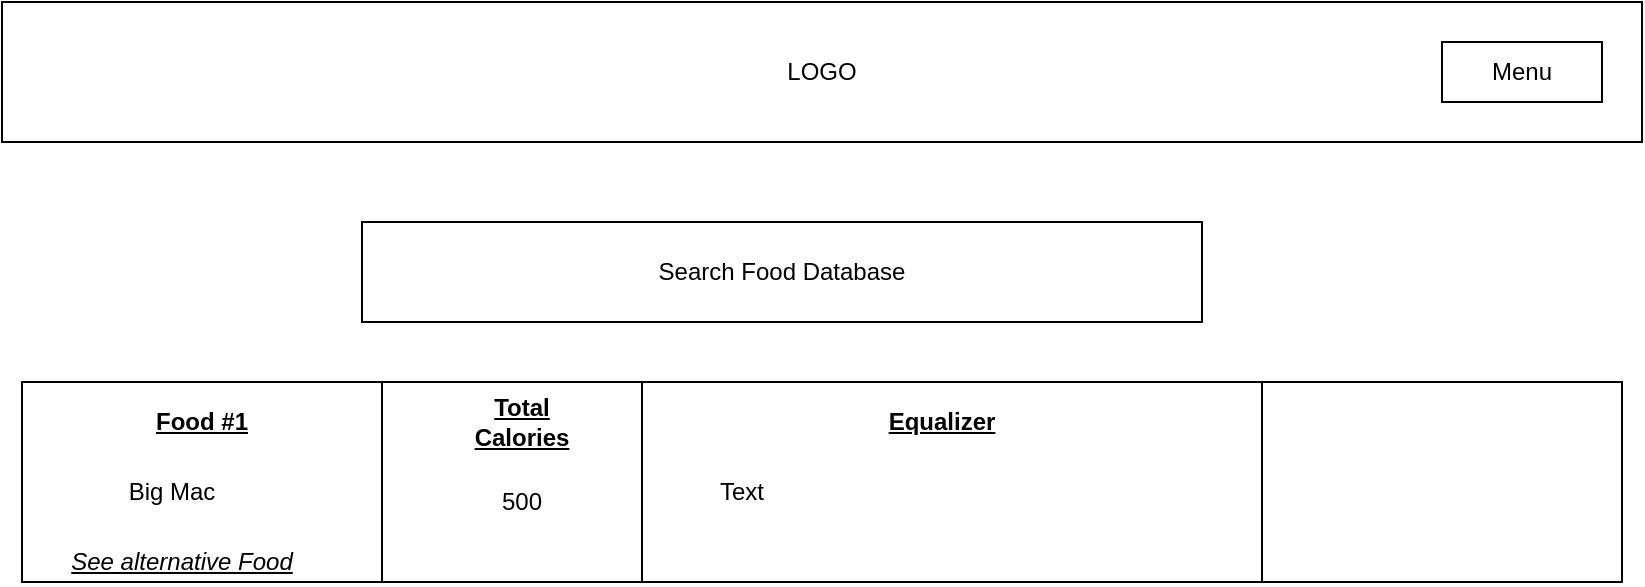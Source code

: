<mxfile version="10.6.6" type="github"><diagram id="qOpZc0KY7BSYEsK8dmDN" name="Page-1"><mxGraphModel dx="840" dy="484" grid="1" gridSize="10" guides="1" tooltips="1" connect="1" arrows="1" fold="1" page="1" pageScale="1" pageWidth="850" pageHeight="1100" math="0" shadow="0"><root><mxCell id="0"/><mxCell id="1" parent="0"/><mxCell id="sMz_OvL9gWngptJ9J7hZ-1" value="LOGO" style="rounded=0;whiteSpace=wrap;html=1;" parent="1" vertex="1"><mxGeometry x="20" y="20" width="820" height="70" as="geometry"/></mxCell><mxCell id="sMz_OvL9gWngptJ9J7hZ-2" value="Menu" style="rounded=0;whiteSpace=wrap;html=1;" parent="1" vertex="1"><mxGeometry x="740" y="40" width="80" height="30" as="geometry"/></mxCell><mxCell id="sMz_OvL9gWngptJ9J7hZ-3" value="Search Food Database" style="rounded=0;whiteSpace=wrap;html=1;" parent="1" vertex="1"><mxGeometry x="200" y="130" width="420" height="50" as="geometry"/></mxCell><mxCell id="sMz_OvL9gWngptJ9J7hZ-5" value="" style="rounded=0;whiteSpace=wrap;html=1;" parent="1" vertex="1"><mxGeometry x="30" y="210" width="800" height="100" as="geometry"/></mxCell><mxCell id="sMz_OvL9gWngptJ9J7hZ-7" value="" style="endArrow=none;html=1;" parent="1" edge="1"><mxGeometry width="50" height="50" relative="1" as="geometry"><mxPoint x="210" y="310" as="sourcePoint"/><mxPoint x="210" y="210" as="targetPoint"/><Array as="points"><mxPoint x="210" y="265"/></Array></mxGeometry></mxCell><mxCell id="sMz_OvL9gWngptJ9J7hZ-8" value="Food #1" style="text;html=1;strokeColor=none;fillColor=none;align=center;verticalAlign=middle;whiteSpace=wrap;rounded=0;fontStyle=5" parent="1" vertex="1"><mxGeometry x="50" y="220" width="140" height="20" as="geometry"/></mxCell><mxCell id="sMz_OvL9gWngptJ9J7hZ-9" value="See alternative Food" style="text;html=1;strokeColor=none;fillColor=none;align=center;verticalAlign=middle;whiteSpace=wrap;rounded=0;fontStyle=6" parent="1" vertex="1"><mxGeometry x="50" y="290" width="120" height="20" as="geometry"/></mxCell><mxCell id="sMz_OvL9gWngptJ9J7hZ-10" value="Total Calories" style="text;html=1;strokeColor=none;fillColor=none;align=center;verticalAlign=middle;whiteSpace=wrap;rounded=0;fontStyle=5" parent="1" vertex="1"><mxGeometry x="260" y="220" width="40" height="20" as="geometry"/></mxCell><mxCell id="sMz_OvL9gWngptJ9J7hZ-11" value="Big Mac" style="text;html=1;strokeColor=none;fillColor=none;align=center;verticalAlign=middle;whiteSpace=wrap;rounded=0;" parent="1" vertex="1"><mxGeometry x="50" y="255" width="110" height="20" as="geometry"/></mxCell><mxCell id="sMz_OvL9gWngptJ9J7hZ-12" value="" style="endArrow=none;html=1;" parent="1" edge="1"><mxGeometry width="50" height="50" relative="1" as="geometry"><mxPoint x="340" y="310" as="sourcePoint"/><mxPoint x="340" y="210" as="targetPoint"/><Array as="points"><mxPoint x="340" y="265"/></Array></mxGeometry></mxCell><mxCell id="sMz_OvL9gWngptJ9J7hZ-13" value="500" style="text;html=1;strokeColor=none;fillColor=none;align=center;verticalAlign=middle;whiteSpace=wrap;rounded=0;" parent="1" vertex="1"><mxGeometry x="260" y="260" width="40" height="20" as="geometry"/></mxCell><mxCell id="sMz_OvL9gWngptJ9J7hZ-14" value="" style="endArrow=none;html=1;" parent="1" edge="1"><mxGeometry width="50" height="50" relative="1" as="geometry"><mxPoint x="650" y="310" as="sourcePoint"/><mxPoint x="650" y="210" as="targetPoint"/><Array as="points"><mxPoint x="650" y="265"/></Array></mxGeometry></mxCell><mxCell id="sMz_OvL9gWngptJ9J7hZ-15" value="Equalizer" style="text;html=1;strokeColor=none;fillColor=none;align=center;verticalAlign=middle;whiteSpace=wrap;rounded=0;fontStyle=5" parent="1" vertex="1"><mxGeometry x="470" y="220" width="40" height="20" as="geometry"/></mxCell><mxCell id="sMz_OvL9gWngptJ9J7hZ-16" value="Text" style="text;html=1;strokeColor=none;fillColor=none;align=center;verticalAlign=middle;whiteSpace=wrap;rounded=0;" parent="1" vertex="1"><mxGeometry x="370" y="255" width="40" height="20" as="geometry"/></mxCell></root></mxGraphModel></diagram></mxfile>